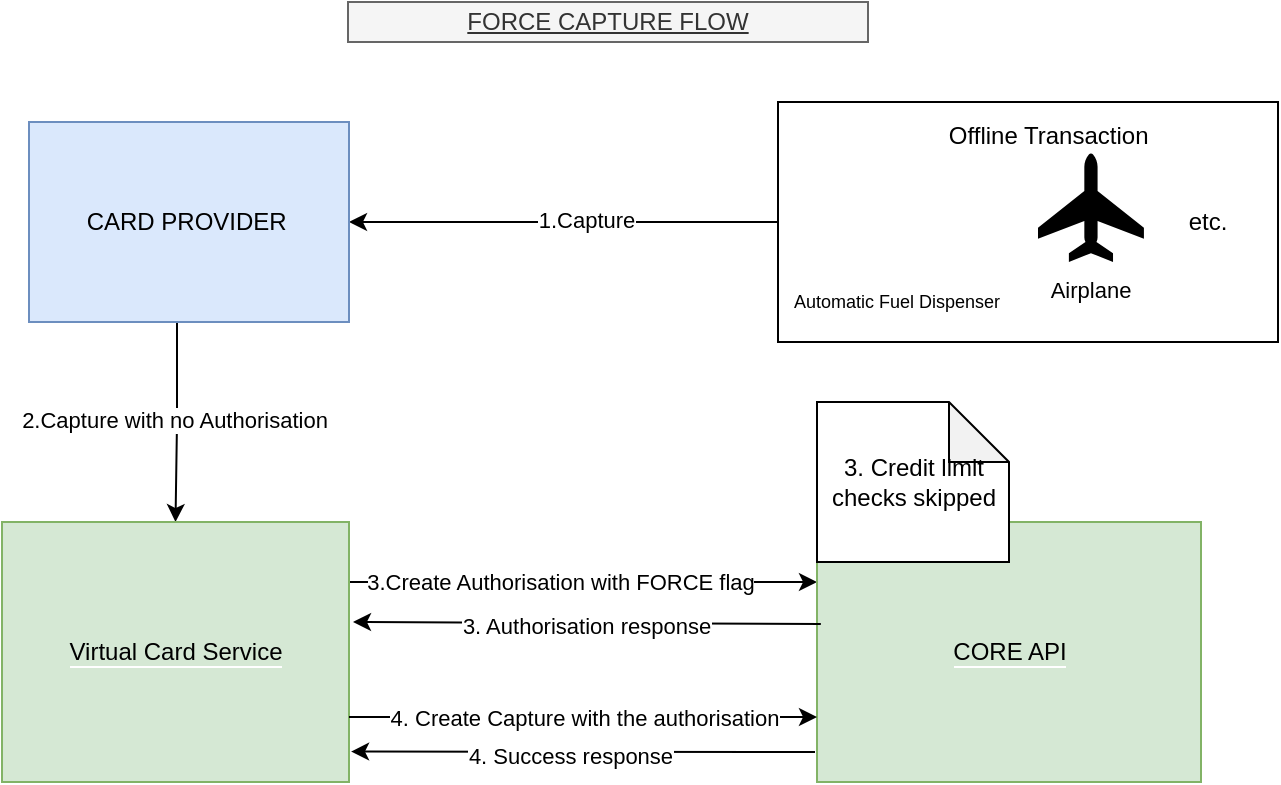 <mxfile version="13.7.7" type="github" pages="2">
  <diagram id="C5RBs43oDa-KdzZeNtuy" name="Force Capture">
    <mxGraphModel dx="1186" dy="789" grid="1" gridSize="10" guides="1" tooltips="1" connect="1" arrows="1" fold="1" page="1" pageScale="1" pageWidth="827" pageHeight="1169" math="0" shadow="0">
      <root>
        <mxCell id="WIyWlLk6GJQsqaUBKTNV-0" />
        <mxCell id="WIyWlLk6GJQsqaUBKTNV-1" parent="WIyWlLk6GJQsqaUBKTNV-0" />
        <mxCell id="7ygMZvN2aioqlgzrb9es-0" value="FORCE CAPTURE FLOW" style="text;html=1;strokeColor=#666666;fillColor=#f5f5f5;align=center;verticalAlign=middle;whiteSpace=wrap;rounded=0;fontStyle=4;fontColor=#333333;" vertex="1" parent="WIyWlLk6GJQsqaUBKTNV-1">
          <mxGeometry x="285" y="20" width="260" height="20" as="geometry" />
        </mxCell>
        <mxCell id="7ygMZvN2aioqlgzrb9es-6" value="" style="group" vertex="1" connectable="0" parent="WIyWlLk6GJQsqaUBKTNV-1">
          <mxGeometry x="500" y="70" width="250" height="120" as="geometry" />
        </mxCell>
        <mxCell id="7ygMZvN2aioqlgzrb9es-4" value="" style="rounded=0;whiteSpace=wrap;html=1;" vertex="1" parent="7ygMZvN2aioqlgzrb9es-6">
          <mxGeometry width="250" height="120" as="geometry" />
        </mxCell>
        <mxCell id="7ygMZvN2aioqlgzrb9es-2" value="&lt;font style=&quot;font-size: 9px&quot;&gt;Automatic Fuel Dispenser&lt;/font&gt;" style="shape=image;html=1;verticalAlign=top;verticalLabelPosition=bottom;labelBackgroundColor=#ffffff;imageAspect=0;aspect=fixed;image=https://cdn4.iconfinder.com/data/icons/ecology-environmentalism-line/56/Untitled-1-24-128.png" vertex="1" parent="7ygMZvN2aioqlgzrb9es-6">
          <mxGeometry x="29.63" y="25.714" width="59.259" height="59.259" as="geometry" />
        </mxCell>
        <mxCell id="7ygMZvN2aioqlgzrb9es-3" value="&lt;font style=&quot;font-size: 11px&quot;&gt;Airplane&lt;/font&gt;" style="shape=mxgraph.signs.transportation.airplane_3;html=1;pointerEvents=1;fillColor=#000000;strokeColor=none;verticalLabelPosition=bottom;verticalAlign=top;align=center;" vertex="1" parent="7ygMZvN2aioqlgzrb9es-6">
          <mxGeometry x="130" y="25.71" width="52.96" height="54.29" as="geometry" />
        </mxCell>
        <mxCell id="7ygMZvN2aioqlgzrb9es-5" value="Offline Transaction&amp;nbsp;&lt;br&gt;" style="text;html=1;strokeColor=none;fillColor=none;align=center;verticalAlign=middle;whiteSpace=wrap;rounded=0;" vertex="1" parent="7ygMZvN2aioqlgzrb9es-6">
          <mxGeometry x="80" y="8.57" width="114.44" height="17.14" as="geometry" />
        </mxCell>
        <mxCell id="y7l_w1c7jAkR6S0wlxlm-0" value="etc." style="text;html=1;strokeColor=none;fillColor=none;align=center;verticalAlign=middle;whiteSpace=wrap;rounded=0;" vertex="1" parent="7ygMZvN2aioqlgzrb9es-6">
          <mxGeometry x="194.5" y="50" width="40" height="20" as="geometry" />
        </mxCell>
        <mxCell id="7ygMZvN2aioqlgzrb9es-8" value="" style="edgeStyle=orthogonalEdgeStyle;rounded=0;orthogonalLoop=1;jettySize=auto;html=1;" edge="1" parent="WIyWlLk6GJQsqaUBKTNV-1" source="7ygMZvN2aioqlgzrb9es-4" target="7ygMZvN2aioqlgzrb9es-7">
          <mxGeometry relative="1" as="geometry" />
        </mxCell>
        <mxCell id="7ygMZvN2aioqlgzrb9es-9" value="1.Capture" style="edgeLabel;html=1;align=center;verticalAlign=middle;resizable=0;points=[];" vertex="1" connectable="0" parent="7ygMZvN2aioqlgzrb9es-8">
          <mxGeometry x="-0.106" y="-1" relative="1" as="geometry">
            <mxPoint as="offset" />
          </mxGeometry>
        </mxCell>
        <mxCell id="7ygMZvN2aioqlgzrb9es-12" value="" style="edgeStyle=orthogonalEdgeStyle;rounded=0;orthogonalLoop=1;jettySize=auto;html=1;" edge="1" parent="WIyWlLk6GJQsqaUBKTNV-1" source="7ygMZvN2aioqlgzrb9es-10" target="7ygMZvN2aioqlgzrb9es-11">
          <mxGeometry relative="1" as="geometry" />
        </mxCell>
        <mxCell id="7ygMZvN2aioqlgzrb9es-13" value="2.Capture with no Authorisation" style="edgeLabel;html=1;align=center;verticalAlign=middle;resizable=0;points=[];" vertex="1" connectable="0" parent="7ygMZvN2aioqlgzrb9es-12">
          <mxGeometry x="-0.036" y="-2" relative="1" as="geometry">
            <mxPoint as="offset" />
          </mxGeometry>
        </mxCell>
        <mxCell id="7ygMZvN2aioqlgzrb9es-16" value="" style="edgeStyle=orthogonalEdgeStyle;rounded=0;orthogonalLoop=1;jettySize=auto;html=1;" edge="1" parent="WIyWlLk6GJQsqaUBKTNV-1" source="7ygMZvN2aioqlgzrb9es-11" target="7ygMZvN2aioqlgzrb9es-15">
          <mxGeometry relative="1" as="geometry">
            <Array as="points">
              <mxPoint x="485.5" y="310" />
              <mxPoint x="485.5" y="310" />
            </Array>
          </mxGeometry>
        </mxCell>
        <mxCell id="7ygMZvN2aioqlgzrb9es-17" value="3.Create Authorisation with FORCE flag" style="edgeLabel;html=1;align=center;verticalAlign=middle;resizable=0;points=[];" vertex="1" connectable="0" parent="7ygMZvN2aioqlgzrb9es-16">
          <mxGeometry x="0.709" y="-95" relative="1" as="geometry">
            <mxPoint x="-95" y="-95" as="offset" />
          </mxGeometry>
        </mxCell>
        <mxCell id="7ygMZvN2aioqlgzrb9es-11" value="&lt;span style=&quot;background-color: rgb(213 , 232 , 212)&quot;&gt;Virtual Card Service&lt;/span&gt;" style="whiteSpace=wrap;html=1;verticalAlign=middle;labelBackgroundColor=#ffffff;align=center;fillColor=#d5e8d4;strokeColor=#82b366;" vertex="1" parent="WIyWlLk6GJQsqaUBKTNV-1">
          <mxGeometry x="112" y="280" width="173.5" height="130" as="geometry" />
        </mxCell>
        <mxCell id="7ygMZvN2aioqlgzrb9es-15" value="&lt;span style=&quot;background-color: rgb(213 , 232 , 212)&quot;&gt;CORE API&lt;/span&gt;" style="whiteSpace=wrap;html=1;strokeColor=#82b366;fillColor=#d5e8d4;labelBackgroundColor=#ffffff;" vertex="1" parent="WIyWlLk6GJQsqaUBKTNV-1">
          <mxGeometry x="519.5" y="280" width="192" height="130" as="geometry" />
        </mxCell>
        <mxCell id="7ygMZvN2aioqlgzrb9es-18" value="" style="endArrow=classic;html=1;exitX=0.01;exitY=0.392;exitDx=0;exitDy=0;exitPerimeter=0;" edge="1" parent="WIyWlLk6GJQsqaUBKTNV-1" source="7ygMZvN2aioqlgzrb9es-15">
          <mxGeometry width="50" height="50" relative="1" as="geometry">
            <mxPoint x="475.5" y="370" as="sourcePoint" />
            <mxPoint x="287.5" y="330" as="targetPoint" />
          </mxGeometry>
        </mxCell>
        <mxCell id="7ygMZvN2aioqlgzrb9es-19" value="3. Authorisation response" style="edgeLabel;html=1;align=center;verticalAlign=middle;resizable=0;points=[];" vertex="1" connectable="0" parent="7ygMZvN2aioqlgzrb9es-18">
          <mxGeometry x="0.009" y="1" relative="1" as="geometry">
            <mxPoint as="offset" />
          </mxGeometry>
        </mxCell>
        <mxCell id="7ygMZvN2aioqlgzrb9es-20" value="3. Credit limit checks skipped" style="shape=note;whiteSpace=wrap;html=1;backgroundOutline=1;darkOpacity=0.05;" vertex="1" parent="WIyWlLk6GJQsqaUBKTNV-1">
          <mxGeometry x="519.5" y="220" width="96" height="80" as="geometry" />
        </mxCell>
        <mxCell id="7ygMZvN2aioqlgzrb9es-21" value="4. Create Capture with the authorisation" style="endArrow=classic;html=1;exitX=1;exitY=0.75;exitDx=0;exitDy=0;entryX=0;entryY=0.75;entryDx=0;entryDy=0;" edge="1" parent="WIyWlLk6GJQsqaUBKTNV-1" source="7ygMZvN2aioqlgzrb9es-11" target="7ygMZvN2aioqlgzrb9es-15">
          <mxGeometry width="50" height="50" relative="1" as="geometry">
            <mxPoint x="285.5" y="430" as="sourcePoint" />
            <mxPoint x="335.5" y="380" as="targetPoint" />
          </mxGeometry>
        </mxCell>
        <mxCell id="7ygMZvN2aioqlgzrb9es-22" value="" style="endArrow=classic;html=1;entryX=1.006;entryY=0.883;entryDx=0;entryDy=0;entryPerimeter=0;" edge="1" parent="WIyWlLk6GJQsqaUBKTNV-1" target="7ygMZvN2aioqlgzrb9es-11">
          <mxGeometry width="50" height="50" relative="1" as="geometry">
            <mxPoint x="518.5" y="395" as="sourcePoint" />
            <mxPoint x="455.5" y="450" as="targetPoint" />
          </mxGeometry>
        </mxCell>
        <mxCell id="7ygMZvN2aioqlgzrb9es-23" value="4. Success response&lt;br&gt;" style="edgeLabel;html=1;align=center;verticalAlign=middle;resizable=0;points=[];" vertex="1" connectable="0" parent="7ygMZvN2aioqlgzrb9es-22">
          <mxGeometry x="0.293" y="2" relative="1" as="geometry">
            <mxPoint x="27" as="offset" />
          </mxGeometry>
        </mxCell>
        <mxCell id="JVEKT7lt3AWBM8FC0Hr9-0" value="" style="group" vertex="1" connectable="0" parent="WIyWlLk6GJQsqaUBKTNV-1">
          <mxGeometry x="125.5" y="80" width="160" height="100" as="geometry" />
        </mxCell>
        <mxCell id="7ygMZvN2aioqlgzrb9es-7" value="CARD PROVIDER&amp;nbsp;" style="rounded=0;whiteSpace=wrap;html=1;fillColor=#dae8fc;strokeColor=#6c8ebf;" vertex="1" parent="JVEKT7lt3AWBM8FC0Hr9-0">
          <mxGeometry width="160" height="100" as="geometry" />
        </mxCell>
        <mxCell id="7ygMZvN2aioqlgzrb9es-10" value="" style="shape=image;html=1;verticalAlign=top;verticalLabelPosition=bottom;labelBackgroundColor=#ffffff;imageAspect=0;aspect=fixed;image=https://cdn2.iconfinder.com/data/icons/miscellaneous-31/60/hook-128.png" vertex="1" parent="JVEKT7lt3AWBM8FC0Hr9-0">
          <mxGeometry x="60" y="72" width="28" height="28" as="geometry" />
        </mxCell>
      </root>
    </mxGraphModel>
  </diagram>
  <diagram id="rpM0iOOYW7BtJmdF5F9L" name="Force Refund">
    <mxGraphModel dx="1186" dy="789" grid="1" gridSize="10" guides="1" tooltips="1" connect="1" arrows="1" fold="1" page="1" pageScale="1" pageWidth="827" pageHeight="1169" math="0" shadow="0">
      <root>
        <mxCell id="CBBCCp60xM9eM3UtskHz-0" />
        <mxCell id="CBBCCp60xM9eM3UtskHz-1" parent="CBBCCp60xM9eM3UtskHz-0" />
        <mxCell id="y7m-e-Lz2yjSXjv70zvz-16" value="" style="rounded=0;whiteSpace=wrap;html=1;fontSize=11;" vertex="1" parent="CBBCCp60xM9eM3UtskHz-1">
          <mxGeometry x="90" y="475" width="400" height="155" as="geometry" />
        </mxCell>
        <mxCell id="Karf1z7_zXnSbdphCLh_-0" value="FORCE REFUND FLOW" style="text;html=1;strokeColor=#666666;fillColor=#f5f5f5;align=center;verticalAlign=middle;whiteSpace=wrap;rounded=0;fontStyle=4;fontColor=#333333;" vertex="1" parent="CBBCCp60xM9eM3UtskHz-1">
          <mxGeometry x="285" y="20" width="260" height="20" as="geometry" />
        </mxCell>
        <mxCell id="Karf1z7_zXnSbdphCLh_-1" value="User" style="shape=umlActor;verticalLabelPosition=bottom;verticalAlign=top;html=1;outlineConnect=0;" vertex="1" parent="CBBCCp60xM9eM3UtskHz-1">
          <mxGeometry x="610" y="90" width="50" height="80" as="geometry" />
        </mxCell>
        <mxCell id="wtZbPqd32a91LZkwcOlR-0" value="" style="group" vertex="1" connectable="0" parent="CBBCCp60xM9eM3UtskHz-1">
          <mxGeometry x="150" y="80" width="160" height="100" as="geometry" />
        </mxCell>
        <mxCell id="wtZbPqd32a91LZkwcOlR-1" value="CARD PROVIDER&amp;nbsp;" style="rounded=0;whiteSpace=wrap;html=1;fillColor=#dae8fc;strokeColor=#6c8ebf;" vertex="1" parent="wtZbPqd32a91LZkwcOlR-0">
          <mxGeometry width="160" height="100" as="geometry" />
        </mxCell>
        <mxCell id="wtZbPqd32a91LZkwcOlR-2" value="" style="shape=image;html=1;verticalAlign=top;verticalLabelPosition=bottom;labelBackgroundColor=#ffffff;imageAspect=0;aspect=fixed;image=https://cdn2.iconfinder.com/data/icons/miscellaneous-31/60/hook-128.png" vertex="1" parent="wtZbPqd32a91LZkwcOlR-0">
          <mxGeometry x="60" y="72" width="28" height="28" as="geometry" />
        </mxCell>
        <mxCell id="wtZbPqd32a91LZkwcOlR-4" value="" style="endArrow=classic;html=1;exitX=0.5;exitY=0.5;exitDx=0;exitDy=0;exitPerimeter=0;" edge="1" parent="CBBCCp60xM9eM3UtskHz-1" source="Karf1z7_zXnSbdphCLh_-1" target="wtZbPqd32a91LZkwcOlR-1">
          <mxGeometry width="50" height="50" relative="1" as="geometry">
            <mxPoint x="310" y="390" as="sourcePoint" />
            <mxPoint x="320" y="120" as="targetPoint" />
          </mxGeometry>
        </mxCell>
        <mxCell id="wtZbPqd32a91LZkwcOlR-5" value="1.Refund" style="edgeLabel;html=1;align=center;verticalAlign=middle;resizable=0;points=[];" vertex="1" connectable="0" parent="wtZbPqd32a91LZkwcOlR-4">
          <mxGeometry x="-0.003" y="-4" relative="1" as="geometry">
            <mxPoint x="-3" y="4" as="offset" />
          </mxGeometry>
        </mxCell>
        <mxCell id="wtZbPqd32a91LZkwcOlR-7" value="" style="edgeStyle=orthogonalEdgeStyle;rounded=0;orthogonalLoop=1;jettySize=auto;html=1;" edge="1" parent="CBBCCp60xM9eM3UtskHz-1" source="wtZbPqd32a91LZkwcOlR-1">
          <mxGeometry relative="1" as="geometry">
            <mxPoint x="230" y="300" as="targetPoint" />
          </mxGeometry>
        </mxCell>
        <mxCell id="wtZbPqd32a91LZkwcOlR-8" value="2.Refund event with no Authorisation" style="edgeLabel;html=1;align=center;verticalAlign=middle;resizable=0;points=[];" vertex="1" connectable="0" parent="wtZbPqd32a91LZkwcOlR-7">
          <mxGeometry x="-0.04" y="3" relative="1" as="geometry">
            <mxPoint as="offset" />
          </mxGeometry>
        </mxCell>
        <mxCell id="lUEjRirNz1Gs9315GScg-0" value="" style="whiteSpace=wrap;html=1;verticalAlign=middle;labelBackgroundColor=#ffffff;align=center;fillColor=#d5e8d4;strokeColor=#82b366;" vertex="1" parent="CBBCCp60xM9eM3UtskHz-1">
          <mxGeometry x="143.25" y="300" width="173.5" height="130" as="geometry" />
        </mxCell>
        <mxCell id="y7m-e-Lz2yjSXjv70zvz-5" value="" style="edgeStyle=orthogonalEdgeStyle;rounded=0;orthogonalLoop=1;jettySize=auto;html=1;fontSize=9;" edge="1" parent="CBBCCp60xM9eM3UtskHz-1" target="y7m-e-Lz2yjSXjv70zvz-0">
          <mxGeometry relative="1" as="geometry">
            <mxPoint x="310" y="390" as="sourcePoint" />
            <mxPoint x="569.75" y="415" as="targetPoint" />
            <Array as="points">
              <mxPoint x="310" y="360" />
            </Array>
          </mxGeometry>
        </mxCell>
        <mxCell id="y7m-e-Lz2yjSXjv70zvz-11" value="&lt;font style=&quot;font-size: 11px;&quot;&gt;3. Refund with Capture transaction&lt;/font&gt;" style="edgeLabel;html=1;align=center;verticalAlign=middle;resizable=0;points=[];fontSize=11;" vertex="1" connectable="0" parent="y7m-e-Lz2yjSXjv70zvz-5">
          <mxGeometry x="-0.197" relative="1" as="geometry">
            <mxPoint x="36" as="offset" />
          </mxGeometry>
        </mxCell>
        <mxCell id="NdbtcvDsnZJFaW9I3BcF-0" value="handleForceRefund" style="ellipse;whiteSpace=wrap;html=1;fontSize=8;" vertex="1" parent="CBBCCp60xM9eM3UtskHz-1">
          <mxGeometry x="241.75" y="380" width="75" height="50" as="geometry" />
        </mxCell>
        <mxCell id="NdbtcvDsnZJFaW9I3BcF-1" value="" style="endArrow=classic;html=1;fontSize=8;exitX=0.5;exitY=1;exitDx=0;exitDy=0;" edge="1" parent="CBBCCp60xM9eM3UtskHz-1" source="NdbtcvDsnZJFaW9I3BcF-0">
          <mxGeometry width="50" height="50" relative="1" as="geometry">
            <mxPoint x="260" y="520" as="sourcePoint" />
            <mxPoint x="160" y="490" as="targetPoint" />
          </mxGeometry>
        </mxCell>
        <mxCell id="NdbtcvDsnZJFaW9I3BcF-4" value="" style="edgeStyle=orthogonalEdgeStyle;rounded=0;orthogonalLoop=1;jettySize=auto;html=1;fontSize=12;" edge="1" parent="CBBCCp60xM9eM3UtskHz-1" source="NdbtcvDsnZJFaW9I3BcF-2" target="NdbtcvDsnZJFaW9I3BcF-3">
          <mxGeometry relative="1" as="geometry" />
        </mxCell>
        <mxCell id="NdbtcvDsnZJFaW9I3BcF-2" value="Retrieve card and Debtor" style="rounded=0;whiteSpace=wrap;html=1;fontSize=12;" vertex="1" parent="CBBCCp60xM9eM3UtskHz-1">
          <mxGeometry x="100" y="490" width="120" height="80" as="geometry" />
        </mxCell>
        <mxCell id="NdbtcvDsnZJFaW9I3BcF-3" value="Resolve capture transaction from candidates" style="rounded=0;whiteSpace=wrap;html=1;fontSize=12;" vertex="1" parent="CBBCCp60xM9eM3UtskHz-1">
          <mxGeometry x="300" y="490" width="120" height="80" as="geometry" />
        </mxCell>
        <mxCell id="NdbtcvDsnZJFaW9I3BcF-5" value="Refunds are not linked to any capture, so match must be made in VCS" style="shape=note;whiteSpace=wrap;html=1;backgroundOutline=1;darkOpacity=0.05;fontSize=9;" vertex="1" parent="CBBCCp60xM9eM3UtskHz-1">
          <mxGeometry x="400" y="535" width="80" height="75" as="geometry" />
        </mxCell>
        <mxCell id="y7m-e-Lz2yjSXjv70zvz-0" value="&lt;span style=&quot;background-color: rgb(213 , 232 , 212)&quot;&gt;CORE API&lt;/span&gt;" style="whiteSpace=wrap;html=1;strokeColor=#82b366;fillColor=#d5e8d4;labelBackgroundColor=#ffffff;" vertex="1" parent="CBBCCp60xM9eM3UtskHz-1">
          <mxGeometry x="539" y="300" width="192" height="140" as="geometry" />
        </mxCell>
        <mxCell id="y7m-e-Lz2yjSXjv70zvz-1" value="" style="endArrow=classic;html=1;fontSize=9;entryX=0.657;entryY=1.06;entryDx=0;entryDy=0;entryPerimeter=0;" edge="1" parent="CBBCCp60xM9eM3UtskHz-1" target="NdbtcvDsnZJFaW9I3BcF-0">
          <mxGeometry width="50" height="50" relative="1" as="geometry">
            <mxPoint x="370" y="490" as="sourcePoint" />
            <mxPoint x="420" y="440" as="targetPoint" />
          </mxGeometry>
        </mxCell>
        <mxCell id="y7m-e-Lz2yjSXjv70zvz-9" value="" style="edgeStyle=orthogonalEdgeStyle;rounded=0;orthogonalLoop=1;jettySize=auto;html=1;fontSize=13;" edge="1" parent="CBBCCp60xM9eM3UtskHz-1" source="y7m-e-Lz2yjSXjv70zvz-6" target="NdbtcvDsnZJFaW9I3BcF-0">
          <mxGeometry relative="1" as="geometry" />
        </mxCell>
        <mxCell id="y7m-e-Lz2yjSXjv70zvz-10" value="Refund Request" style="edgeLabel;html=1;align=center;verticalAlign=middle;resizable=0;points=[];fontSize=9;" vertex="1" connectable="0" parent="y7m-e-Lz2yjSXjv70zvz-9">
          <mxGeometry x="0.139" relative="1" as="geometry">
            <mxPoint as="offset" />
          </mxGeometry>
        </mxCell>
        <mxCell id="y7m-e-Lz2yjSXjv70zvz-6" value="Virtual Card Service" style="text;html=1;strokeColor=none;fillColor=none;align=center;verticalAlign=middle;whiteSpace=wrap;rounded=0;fontSize=13;" vertex="1" parent="CBBCCp60xM9eM3UtskHz-1">
          <mxGeometry x="170" y="320" width="130" height="20" as="geometry" />
        </mxCell>
        <mxCell id="y7m-e-Lz2yjSXjv70zvz-12" value="" style="endArrow=classic;html=1;fontSize=9;exitX=-0.016;exitY=0.579;exitDx=0;exitDy=0;exitPerimeter=0;" edge="1" parent="CBBCCp60xM9eM3UtskHz-1" source="y7m-e-Lz2yjSXjv70zvz-0">
          <mxGeometry width="50" height="50" relative="1" as="geometry">
            <mxPoint x="450" y="430" as="sourcePoint" />
            <mxPoint x="320" y="380" as="targetPoint" />
          </mxGeometry>
        </mxCell>
        <mxCell id="y7m-e-Lz2yjSXjv70zvz-13" value="3.Refund Response" style="edgeLabel;html=1;align=center;verticalAlign=middle;resizable=0;points=[];fontSize=11;" vertex="1" connectable="0" parent="y7m-e-Lz2yjSXjv70zvz-12">
          <mxGeometry x="0.009" y="-1" relative="1" as="geometry">
            <mxPoint as="offset" />
          </mxGeometry>
        </mxCell>
      </root>
    </mxGraphModel>
  </diagram>
</mxfile>
